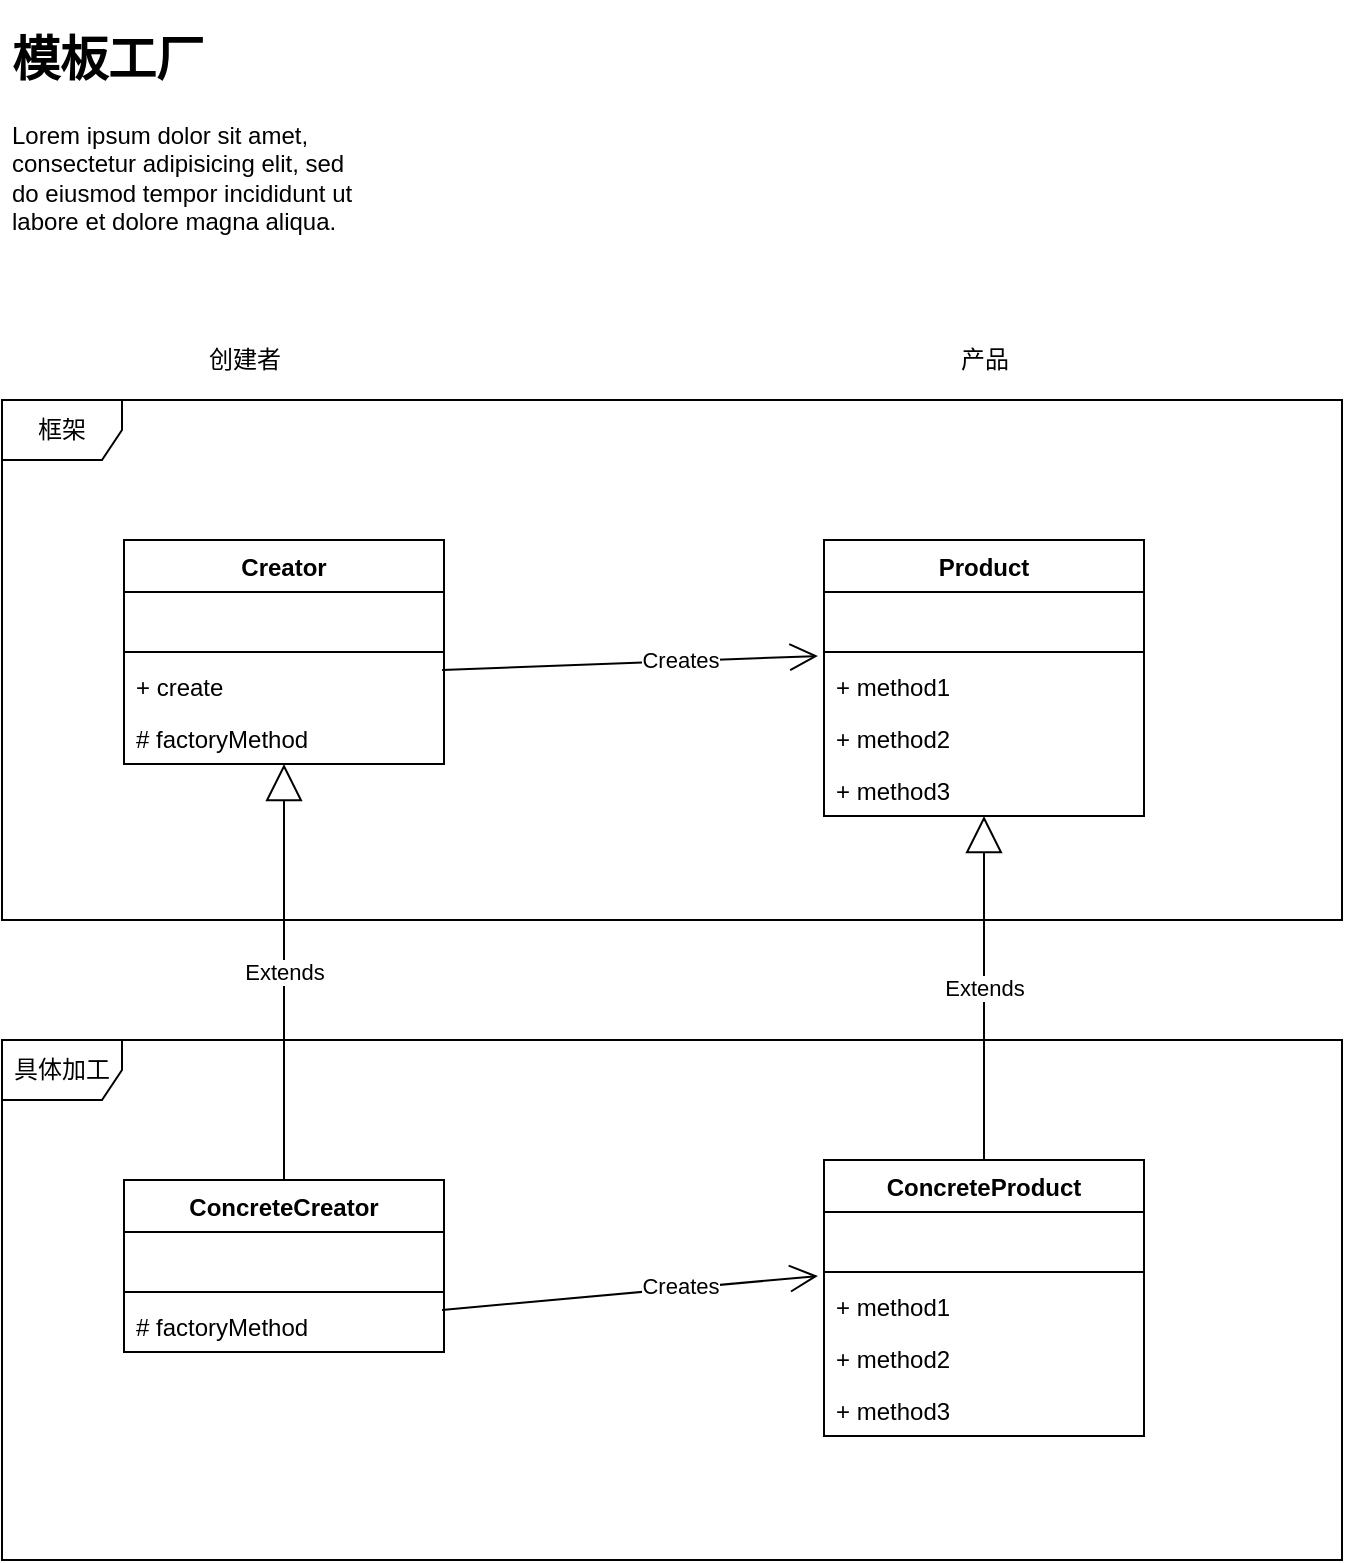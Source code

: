 <mxfile version="14.7.4" type="embed"><diagram id="23iRSUPoRavnBvh4doch" name="Page-1"><mxGraphModel dx="786" dy="497" grid="1" gridSize="10" guides="1" tooltips="1" connect="1" arrows="1" fold="1" page="1" pageScale="1" pageWidth="827" pageHeight="1169" math="0" shadow="0"><root><mxCell id="0"/><mxCell id="1" parent="0"/><mxCell id="2" value="框架" style="shape=umlFrame;whiteSpace=wrap;html=1;" parent="1" vertex="1"><mxGeometry x="79" y="240" width="670" height="260" as="geometry"/></mxCell><mxCell id="3" value="&lt;h1&gt;模板工厂&lt;/h1&gt;&lt;p&gt;Lorem ipsum dolor sit amet, consectetur adipisicing elit, sed do eiusmod tempor incididunt ut labore et dolore magna aliqua.&lt;/p&gt;" style="text;html=1;strokeColor=none;fillColor=none;spacing=5;spacingTop=-20;whiteSpace=wrap;overflow=hidden;rounded=0;" parent="1" vertex="1"><mxGeometry x="79" y="50" width="190" height="120" as="geometry"/></mxCell><mxCell id="4" value="Creator" style="swimlane;fontStyle=1;align=center;verticalAlign=top;childLayout=stackLayout;horizontal=1;startSize=26;horizontalStack=0;resizeParent=1;resizeParentMax=0;resizeLast=0;collapsible=1;marginBottom=0;" parent="1" vertex="1"><mxGeometry x="140" y="310" width="160" height="112" as="geometry"/></mxCell><mxCell id="5" value=" " style="text;strokeColor=none;fillColor=none;align=left;verticalAlign=top;spacingLeft=4;spacingRight=4;overflow=hidden;rotatable=0;points=[[0,0.5],[1,0.5]];portConstraint=eastwest;" parent="4" vertex="1"><mxGeometry y="26" width="160" height="26" as="geometry"/></mxCell><mxCell id="6" value="" style="line;strokeWidth=1;fillColor=none;align=left;verticalAlign=middle;spacingTop=-1;spacingLeft=3;spacingRight=3;rotatable=0;labelPosition=right;points=[];portConstraint=eastwest;" parent="4" vertex="1"><mxGeometry y="52" width="160" height="8" as="geometry"/></mxCell><mxCell id="7" value="+ create" style="text;strokeColor=none;fillColor=none;align=left;verticalAlign=top;spacingLeft=4;spacingRight=4;overflow=hidden;rotatable=0;points=[[0,0.5],[1,0.5]];portConstraint=eastwest;" parent="4" vertex="1"><mxGeometry y="60" width="160" height="26" as="geometry"/></mxCell><mxCell id="8" value="# factoryMethod" style="text;strokeColor=none;fillColor=none;align=left;verticalAlign=top;spacingLeft=4;spacingRight=4;overflow=hidden;rotatable=0;points=[[0,0.5],[1,0.5]];portConstraint=eastwest;" parent="4" vertex="1"><mxGeometry y="86" width="160" height="26" as="geometry"/></mxCell><mxCell id="9" value="Product" style="swimlane;fontStyle=1;align=center;verticalAlign=top;childLayout=stackLayout;horizontal=1;startSize=26;horizontalStack=0;resizeParent=1;resizeParentMax=0;resizeLast=0;collapsible=1;marginBottom=0;" parent="1" vertex="1"><mxGeometry x="490" y="310" width="160" height="138" as="geometry"/></mxCell><mxCell id="10" value=" " style="text;strokeColor=none;fillColor=none;align=left;verticalAlign=top;spacingLeft=4;spacingRight=4;overflow=hidden;rotatable=0;points=[[0,0.5],[1,0.5]];portConstraint=eastwest;" parent="9" vertex="1"><mxGeometry y="26" width="160" height="26" as="geometry"/></mxCell><mxCell id="11" value="" style="line;strokeWidth=1;fillColor=none;align=left;verticalAlign=middle;spacingTop=-1;spacingLeft=3;spacingRight=3;rotatable=0;labelPosition=right;points=[];portConstraint=eastwest;" parent="9" vertex="1"><mxGeometry y="52" width="160" height="8" as="geometry"/></mxCell><mxCell id="12" value="+ method1" style="text;strokeColor=none;fillColor=none;align=left;verticalAlign=top;spacingLeft=4;spacingRight=4;overflow=hidden;rotatable=0;points=[[0,0.5],[1,0.5]];portConstraint=eastwest;" parent="9" vertex="1"><mxGeometry y="60" width="160" height="26" as="geometry"/></mxCell><mxCell id="13" value="+ method2" style="text;strokeColor=none;fillColor=none;align=left;verticalAlign=top;spacingLeft=4;spacingRight=4;overflow=hidden;rotatable=0;points=[[0,0.5],[1,0.5]];portConstraint=eastwest;" parent="9" vertex="1"><mxGeometry y="86" width="160" height="26" as="geometry"/></mxCell><mxCell id="16" value="+ method3" style="text;strokeColor=none;fillColor=none;align=left;verticalAlign=top;spacingLeft=4;spacingRight=4;overflow=hidden;rotatable=0;points=[[0,0.5],[1,0.5]];portConstraint=eastwest;" parent="9" vertex="1"><mxGeometry y="112" width="160" height="26" as="geometry"/></mxCell><mxCell id="14" value="" style="endArrow=open;endFill=1;endSize=12;html=1;exitX=0.994;exitY=0.192;exitDx=0;exitDy=0;exitPerimeter=0;entryX=-0.019;entryY=-0.077;entryDx=0;entryDy=0;entryPerimeter=0;" parent="1" source="7" target="12" edge="1"><mxGeometry width="160" relative="1" as="geometry"><mxPoint x="330" y="360" as="sourcePoint"/><mxPoint x="490" y="360" as="targetPoint"/></mxGeometry></mxCell><mxCell id="15" value="Creates" style="edgeLabel;html=1;align=center;verticalAlign=middle;resizable=0;points=[];" parent="14" vertex="1" connectable="0"><mxGeometry x="0.267" y="1" relative="1" as="geometry"><mxPoint as="offset"/></mxGeometry></mxCell><mxCell id="17" value="具体加工" style="shape=umlFrame;whiteSpace=wrap;html=1;" parent="1" vertex="1"><mxGeometry x="79" y="560" width="670" height="260" as="geometry"/></mxCell><mxCell id="18" value="ConcreteCreator" style="swimlane;fontStyle=1;align=center;verticalAlign=top;childLayout=stackLayout;horizontal=1;startSize=26;horizontalStack=0;resizeParent=1;resizeParentMax=0;resizeLast=0;collapsible=1;marginBottom=0;" parent="1" vertex="1"><mxGeometry x="140" y="630" width="160" height="86" as="geometry"/></mxCell><mxCell id="19" value=" " style="text;strokeColor=none;fillColor=none;align=left;verticalAlign=top;spacingLeft=4;spacingRight=4;overflow=hidden;rotatable=0;points=[[0,0.5],[1,0.5]];portConstraint=eastwest;" parent="18" vertex="1"><mxGeometry y="26" width="160" height="26" as="geometry"/></mxCell><mxCell id="20" value="" style="line;strokeWidth=1;fillColor=none;align=left;verticalAlign=middle;spacingTop=-1;spacingLeft=3;spacingRight=3;rotatable=0;labelPosition=right;points=[];portConstraint=eastwest;" parent="18" vertex="1"><mxGeometry y="52" width="160" height="8" as="geometry"/></mxCell><mxCell id="22" value="# factoryMethod" style="text;strokeColor=none;fillColor=none;align=left;verticalAlign=top;spacingLeft=4;spacingRight=4;overflow=hidden;rotatable=0;points=[[0,0.5],[1,0.5]];portConstraint=eastwest;" parent="18" vertex="1"><mxGeometry y="60" width="160" height="26" as="geometry"/></mxCell><mxCell id="23" value="ConcreteProduct" style="swimlane;fontStyle=1;align=center;verticalAlign=top;childLayout=stackLayout;horizontal=1;startSize=26;horizontalStack=0;resizeParent=1;resizeParentMax=0;resizeLast=0;collapsible=1;marginBottom=0;" parent="1" vertex="1"><mxGeometry x="490" y="620" width="160" height="138" as="geometry"/></mxCell><mxCell id="24" value=" " style="text;strokeColor=none;fillColor=none;align=left;verticalAlign=top;spacingLeft=4;spacingRight=4;overflow=hidden;rotatable=0;points=[[0,0.5],[1,0.5]];portConstraint=eastwest;" parent="23" vertex="1"><mxGeometry y="26" width="160" height="26" as="geometry"/></mxCell><mxCell id="25" value="" style="line;strokeWidth=1;fillColor=none;align=left;verticalAlign=middle;spacingTop=-1;spacingLeft=3;spacingRight=3;rotatable=0;labelPosition=right;points=[];portConstraint=eastwest;" parent="23" vertex="1"><mxGeometry y="52" width="160" height="8" as="geometry"/></mxCell><mxCell id="26" value="+ method1" style="text;strokeColor=none;fillColor=none;align=left;verticalAlign=top;spacingLeft=4;spacingRight=4;overflow=hidden;rotatable=0;points=[[0,0.5],[1,0.5]];portConstraint=eastwest;" parent="23" vertex="1"><mxGeometry y="60" width="160" height="26" as="geometry"/></mxCell><mxCell id="27" value="+ method2" style="text;strokeColor=none;fillColor=none;align=left;verticalAlign=top;spacingLeft=4;spacingRight=4;overflow=hidden;rotatable=0;points=[[0,0.5],[1,0.5]];portConstraint=eastwest;" parent="23" vertex="1"><mxGeometry y="86" width="160" height="26" as="geometry"/></mxCell><mxCell id="28" value="+ method3" style="text;strokeColor=none;fillColor=none;align=left;verticalAlign=top;spacingLeft=4;spacingRight=4;overflow=hidden;rotatable=0;points=[[0,0.5],[1,0.5]];portConstraint=eastwest;" parent="23" vertex="1"><mxGeometry y="112" width="160" height="26" as="geometry"/></mxCell><mxCell id="29" value="" style="endArrow=open;endFill=1;endSize=12;html=1;exitX=0.994;exitY=0.192;exitDx=0;exitDy=0;exitPerimeter=0;entryX=-0.019;entryY=-0.077;entryDx=0;entryDy=0;entryPerimeter=0;" parent="1" target="26" edge="1"><mxGeometry width="160" relative="1" as="geometry"><mxPoint x="299.04" y="694.992" as="sourcePoint"/><mxPoint x="490" y="680" as="targetPoint"/></mxGeometry></mxCell><mxCell id="30" value="Creates" style="edgeLabel;html=1;align=center;verticalAlign=middle;resizable=0;points=[];" parent="29" vertex="1" connectable="0"><mxGeometry x="0.267" y="1" relative="1" as="geometry"><mxPoint as="offset"/></mxGeometry></mxCell><mxCell id="31" value="Extends" style="endArrow=block;endSize=16;endFill=0;html=1;exitX=0.5;exitY=0;exitDx=0;exitDy=0;" parent="1" source="18" target="8" edge="1"><mxGeometry width="160" relative="1" as="geometry"><mxPoint x="270" y="550" as="sourcePoint"/><mxPoint x="430" y="550" as="targetPoint"/></mxGeometry></mxCell><mxCell id="32" value="Extends" style="endArrow=block;endSize=16;endFill=0;html=1;exitX=0.5;exitY=0;exitDx=0;exitDy=0;" parent="1" source="23" target="16" edge="1"><mxGeometry width="160" relative="1" as="geometry"><mxPoint x="840" y="470" as="sourcePoint"/><mxPoint x="1000" y="470" as="targetPoint"/></mxGeometry></mxCell><mxCell id="33" value="创建者" style="text;html=1;align=center;verticalAlign=middle;resizable=0;points=[];autosize=1;strokeColor=none;" vertex="1" parent="1"><mxGeometry x="175" y="210" width="50" height="20" as="geometry"/></mxCell><mxCell id="34" value="产品" style="text;html=1;align=center;verticalAlign=middle;resizable=0;points=[];autosize=1;strokeColor=none;" vertex="1" parent="1"><mxGeometry x="550" y="210" width="40" height="20" as="geometry"/></mxCell></root></mxGraphModel></diagram></mxfile>